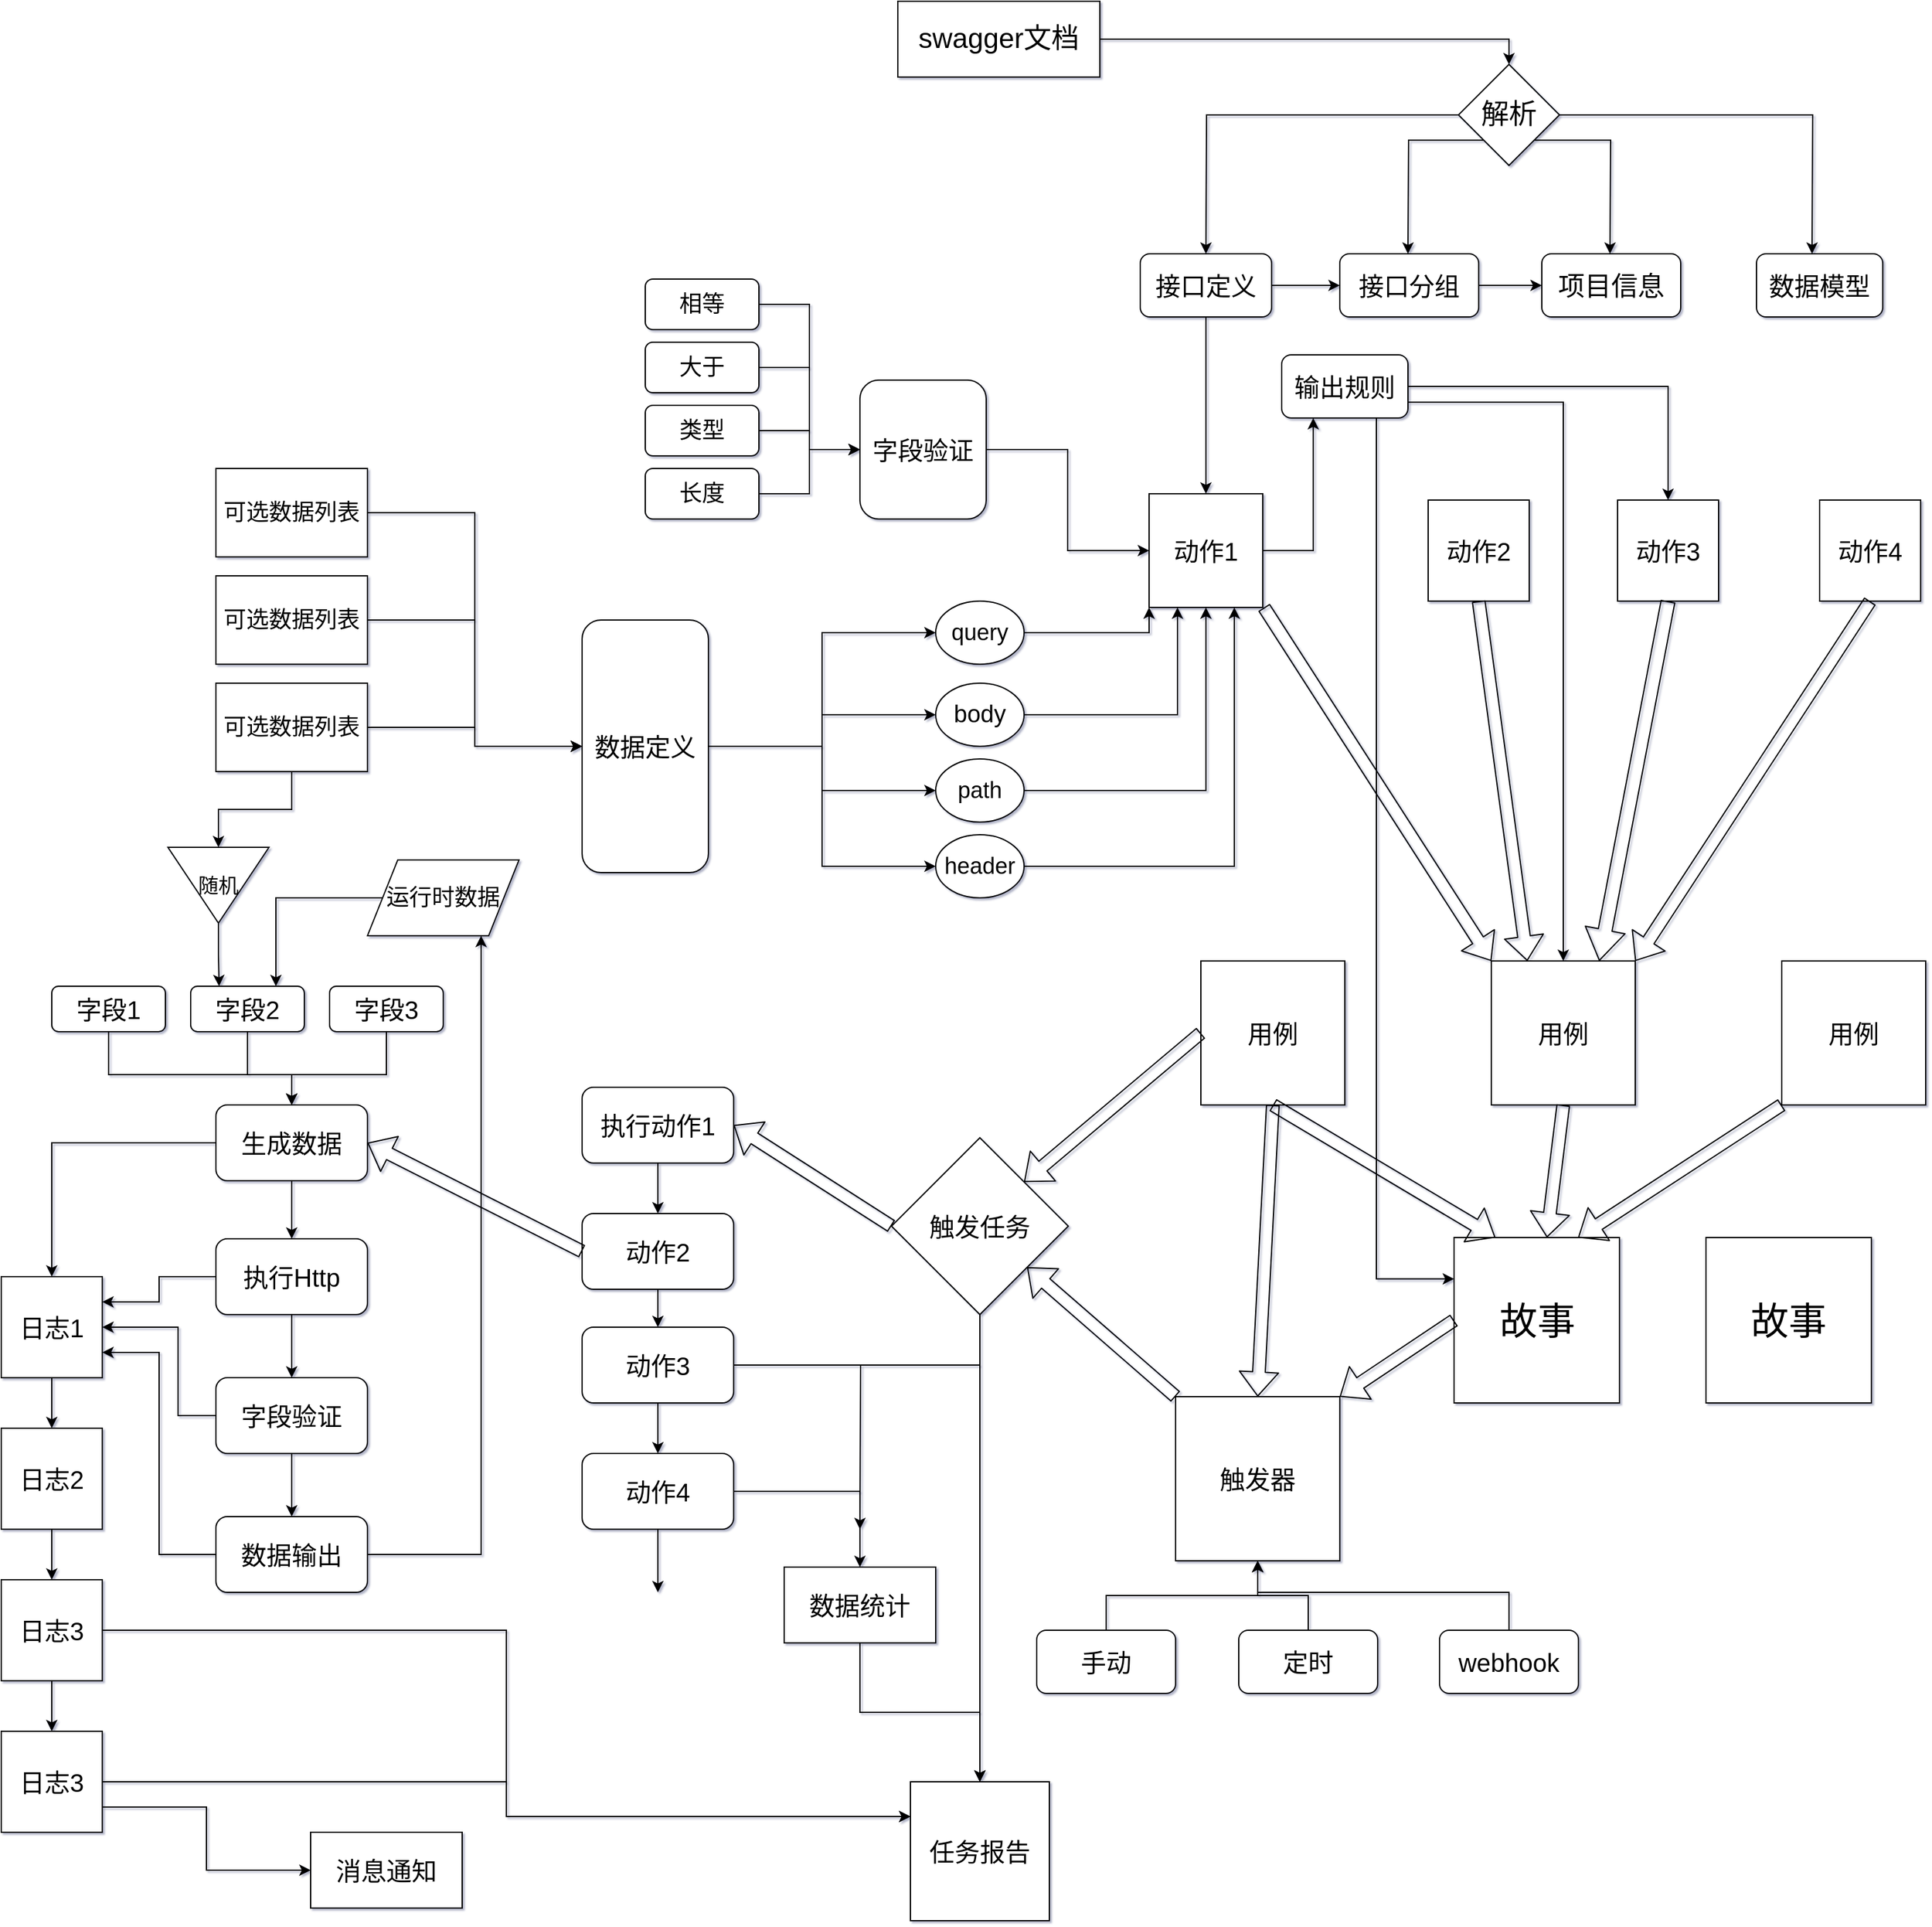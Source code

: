 <mxfile version="13.1.3">
    <diagram id="6hGFLwfOUW9BJ-s0fimq" name="Page-1">
        <mxGraphModel dx="2890" dy="1692" grid="0" gridSize="10" guides="1" tooltips="1" connect="1" arrows="1" fold="1" page="0" pageScale="1" pageWidth="827" pageHeight="1169" background="none" math="0" shadow="1">
            <root>
                <mxCell id="0"/>
                <mxCell id="1" parent="0"/>
                <mxCell id="5" style="edgeStyle=orthogonalEdgeStyle;rounded=0;orthogonalLoop=1;jettySize=auto;html=1;entryX=0.5;entryY=0;entryDx=0;entryDy=0;fontSize=22;" parent="1" source="2" target="3" edge="1">
                    <mxGeometry relative="1" as="geometry"/>
                </mxCell>
                <mxCell id="2" value="swagger文档" style="rounded=0;whiteSpace=wrap;html=1;fontSize=22;" parent="1" vertex="1">
                    <mxGeometry x="-70" y="190" width="160" height="60" as="geometry"/>
                </mxCell>
                <mxCell id="12" style="edgeStyle=orthogonalEdgeStyle;rounded=0;orthogonalLoop=1;jettySize=auto;html=1;" edge="1" parent="1" source="3">
                    <mxGeometry relative="1" as="geometry">
                        <mxPoint x="654" y="390" as="targetPoint"/>
                    </mxGeometry>
                </mxCell>
                <mxCell id="13" style="edgeStyle=orthogonalEdgeStyle;rounded=0;orthogonalLoop=1;jettySize=auto;html=1;" edge="1" parent="1" source="3">
                    <mxGeometry relative="1" as="geometry">
                        <mxPoint x="174" y="390" as="targetPoint"/>
                    </mxGeometry>
                </mxCell>
                <mxCell id="14" style="edgeStyle=orthogonalEdgeStyle;rounded=0;orthogonalLoop=1;jettySize=auto;html=1;exitX=0;exitY=1;exitDx=0;exitDy=0;" edge="1" parent="1" source="3">
                    <mxGeometry relative="1" as="geometry">
                        <mxPoint x="334" y="390" as="targetPoint"/>
                    </mxGeometry>
                </mxCell>
                <mxCell id="15" style="edgeStyle=orthogonalEdgeStyle;rounded=0;orthogonalLoop=1;jettySize=auto;html=1;exitX=1;exitY=1;exitDx=0;exitDy=0;" edge="1" parent="1" source="3">
                    <mxGeometry relative="1" as="geometry">
                        <mxPoint x="494" y="390" as="targetPoint"/>
                    </mxGeometry>
                </mxCell>
                <mxCell id="3" value="解析" style="rhombus;whiteSpace=wrap;html=1;fontSize=22;" parent="1" vertex="1">
                    <mxGeometry x="374" y="240" width="80" height="80" as="geometry"/>
                </mxCell>
                <mxCell id="45" style="edgeStyle=orthogonalEdgeStyle;rounded=0;orthogonalLoop=1;jettySize=auto;html=1;exitX=1;exitY=0.5;exitDx=0;exitDy=0;entryX=0;entryY=0.5;entryDx=0;entryDy=0;" edge="1" parent="1" source="16" target="40">
                    <mxGeometry relative="1" as="geometry"/>
                </mxCell>
                <mxCell id="16" value="接口分组" style="rounded=1;whiteSpace=wrap;html=1;fontSize=20;" vertex="1" parent="1">
                    <mxGeometry x="280" y="390" width="110" height="50" as="geometry"/>
                </mxCell>
                <mxCell id="24" style="edgeStyle=orthogonalEdgeStyle;rounded=0;orthogonalLoop=1;jettySize=auto;html=1;" edge="1" parent="1" source="17" target="23">
                    <mxGeometry relative="1" as="geometry"/>
                </mxCell>
                <mxCell id="44" style="edgeStyle=orthogonalEdgeStyle;rounded=0;orthogonalLoop=1;jettySize=auto;html=1;exitX=1;exitY=0.5;exitDx=0;exitDy=0;" edge="1" parent="1" source="17" target="16">
                    <mxGeometry relative="1" as="geometry"/>
                </mxCell>
                <mxCell id="17" value="接口定义" style="rounded=1;whiteSpace=wrap;html=1;fontSize=20;" vertex="1" parent="1">
                    <mxGeometry x="122" y="390" width="104" height="50" as="geometry"/>
                </mxCell>
                <mxCell id="18" value="数据模型" style="rounded=1;whiteSpace=wrap;html=1;fontSize=20;" vertex="1" parent="1">
                    <mxGeometry x="610" y="390" width="100" height="50" as="geometry"/>
                </mxCell>
                <mxCell id="36" style="edgeStyle=orthogonalEdgeStyle;rounded=0;orthogonalLoop=1;jettySize=auto;html=1;entryX=0;entryY=0.5;entryDx=0;entryDy=0;exitX=1;exitY=0.25;exitDx=0;exitDy=0;" edge="1" parent="1" source="20" target="27">
                    <mxGeometry relative="1" as="geometry">
                        <Array as="points">
                            <mxPoint x="-220" y="780"/>
                            <mxPoint x="-130" y="780"/>
                            <mxPoint x="-130" y="690"/>
                        </Array>
                    </mxGeometry>
                </mxCell>
                <mxCell id="37" style="edgeStyle=orthogonalEdgeStyle;rounded=0;orthogonalLoop=1;jettySize=auto;html=1;entryX=0;entryY=0.5;entryDx=0;entryDy=0;exitX=1;exitY=0.5;exitDx=0;exitDy=0;" edge="1" parent="1" source="20" target="28">
                    <mxGeometry relative="1" as="geometry"/>
                </mxCell>
                <mxCell id="38" style="edgeStyle=orthogonalEdgeStyle;rounded=0;orthogonalLoop=1;jettySize=auto;html=1;" edge="1" parent="1" source="20" target="29">
                    <mxGeometry relative="1" as="geometry"/>
                </mxCell>
                <mxCell id="39" style="edgeStyle=orthogonalEdgeStyle;rounded=0;orthogonalLoop=1;jettySize=auto;html=1;exitX=1;exitY=0.75;exitDx=0;exitDy=0;" edge="1" parent="1" source="20" target="30">
                    <mxGeometry relative="1" as="geometry">
                        <Array as="points">
                            <mxPoint x="-220" y="780"/>
                            <mxPoint x="-130" y="780"/>
                            <mxPoint x="-130" y="875"/>
                        </Array>
                    </mxGeometry>
                </mxCell>
                <mxCell id="20" value="数据定义" style="rounded=1;whiteSpace=wrap;html=1;fontSize=20;" vertex="1" parent="1">
                    <mxGeometry x="-320" y="680" width="100" height="200" as="geometry"/>
                </mxCell>
                <mxCell id="60" style="edgeStyle=orthogonalEdgeStyle;rounded=0;orthogonalLoop=1;jettySize=auto;html=1;entryX=0.5;entryY=0;entryDx=0;entryDy=0;strokeWidth=1;" edge="1" parent="1" source="21" target="48">
                    <mxGeometry relative="1" as="geometry"/>
                </mxCell>
                <mxCell id="62" style="edgeStyle=orthogonalEdgeStyle;rounded=0;orthogonalLoop=1;jettySize=auto;html=1;entryX=0.5;entryY=0;entryDx=0;entryDy=0;jumpSize=6;strokeWidth=1;exitX=1;exitY=0.75;exitDx=0;exitDy=0;" edge="1" parent="1" source="21" target="50">
                    <mxGeometry relative="1" as="geometry">
                        <mxPoint x="450" y="870" as="targetPoint"/>
                    </mxGeometry>
                </mxCell>
                <mxCell id="126" style="edgeStyle=orthogonalEdgeStyle;rounded=0;jumpSize=6;orthogonalLoop=1;jettySize=auto;html=1;strokeWidth=1;fontSize=14;entryX=0;entryY=0.25;entryDx=0;entryDy=0;exitX=0.75;exitY=1;exitDx=0;exitDy=0;" edge="1" parent="1" source="21" target="65">
                    <mxGeometry relative="1" as="geometry">
                        <mxPoint x="330" y="1190" as="targetPoint"/>
                    </mxGeometry>
                </mxCell>
                <mxCell id="21" value="输出规则" style="rounded=1;whiteSpace=wrap;html=1;fontSize=20;" vertex="1" parent="1">
                    <mxGeometry x="234" y="470" width="100" height="50" as="geometry"/>
                </mxCell>
                <mxCell id="25" style="edgeStyle=orthogonalEdgeStyle;rounded=0;orthogonalLoop=1;jettySize=auto;html=1;entryX=0;entryY=0.5;entryDx=0;entryDy=0;" edge="1" parent="1" source="22" target="23">
                    <mxGeometry relative="1" as="geometry"/>
                </mxCell>
                <mxCell id="22" value="字段验证" style="rounded=1;whiteSpace=wrap;html=1;fontSize=20;" vertex="1" parent="1">
                    <mxGeometry x="-100" y="490" width="100" height="110" as="geometry"/>
                </mxCell>
                <mxCell id="57" style="edgeStyle=orthogonalEdgeStyle;rounded=0;orthogonalLoop=1;jettySize=auto;html=1;entryX=0.25;entryY=1;entryDx=0;entryDy=0;" edge="1" parent="1" source="23" target="21">
                    <mxGeometry relative="1" as="geometry"/>
                </mxCell>
                <mxCell id="23" value="动作1" style="whiteSpace=wrap;html=1;aspect=fixed;fontSize=20;" vertex="1" parent="1">
                    <mxGeometry x="129" y="580" width="90" height="90" as="geometry"/>
                </mxCell>
                <mxCell id="31" style="edgeStyle=orthogonalEdgeStyle;rounded=0;orthogonalLoop=1;jettySize=auto;html=1;entryX=0;entryY=1;entryDx=0;entryDy=0;" edge="1" parent="1" source="27" target="23">
                    <mxGeometry relative="1" as="geometry"/>
                </mxCell>
                <mxCell id="27" value="query" style="ellipse;whiteSpace=wrap;html=1;fontSize=18;" vertex="1" parent="1">
                    <mxGeometry x="-40" y="665" width="70" height="50" as="geometry"/>
                </mxCell>
                <mxCell id="33" style="edgeStyle=orthogonalEdgeStyle;rounded=0;orthogonalLoop=1;jettySize=auto;html=1;entryX=0.25;entryY=1;entryDx=0;entryDy=0;" edge="1" parent="1" source="28" target="23">
                    <mxGeometry relative="1" as="geometry"/>
                </mxCell>
                <mxCell id="28" value="body" style="ellipse;whiteSpace=wrap;html=1;fontSize=19;" vertex="1" parent="1">
                    <mxGeometry x="-40" y="730" width="70" height="50" as="geometry"/>
                </mxCell>
                <mxCell id="34" style="edgeStyle=orthogonalEdgeStyle;rounded=0;orthogonalLoop=1;jettySize=auto;html=1;" edge="1" parent="1" source="29" target="23">
                    <mxGeometry relative="1" as="geometry">
                        <mxPoint x="180" y="670" as="targetPoint"/>
                    </mxGeometry>
                </mxCell>
                <mxCell id="29" value="path" style="ellipse;whiteSpace=wrap;html=1;fontSize=18;" vertex="1" parent="1">
                    <mxGeometry x="-40" y="790" width="70" height="50" as="geometry"/>
                </mxCell>
                <mxCell id="35" style="edgeStyle=orthogonalEdgeStyle;rounded=0;orthogonalLoop=1;jettySize=auto;html=1;entryX=0.75;entryY=1;entryDx=0;entryDy=0;" edge="1" parent="1" source="30" target="23">
                    <mxGeometry relative="1" as="geometry">
                        <mxPoint x="200" y="670" as="targetPoint"/>
                    </mxGeometry>
                </mxCell>
                <mxCell id="30" value="header" style="ellipse;whiteSpace=wrap;html=1;fontSize=18;" vertex="1" parent="1">
                    <mxGeometry x="-40" y="850" width="70" height="50" as="geometry"/>
                </mxCell>
                <mxCell id="40" value="项目信息" style="rounded=1;whiteSpace=wrap;html=1;fontSize=21;" vertex="1" parent="1">
                    <mxGeometry x="440" y="390" width="110" height="50" as="geometry"/>
                </mxCell>
                <mxCell id="47" value="动作2" style="whiteSpace=wrap;html=1;aspect=fixed;fontSize=20;" vertex="1" parent="1">
                    <mxGeometry x="350" y="585" width="80" height="80" as="geometry"/>
                </mxCell>
                <mxCell id="48" value="动作3" style="whiteSpace=wrap;html=1;aspect=fixed;fontSize=20;" vertex="1" parent="1">
                    <mxGeometry x="500" y="585" width="80" height="80" as="geometry"/>
                </mxCell>
                <mxCell id="49" value="动作4" style="whiteSpace=wrap;html=1;aspect=fixed;fontSize=20;" vertex="1" parent="1">
                    <mxGeometry x="660" y="585" width="80" height="80" as="geometry"/>
                </mxCell>
                <mxCell id="50" value="用例" style="whiteSpace=wrap;html=1;aspect=fixed;fontSize=20;" vertex="1" parent="1">
                    <mxGeometry x="400" y="950" width="114" height="114" as="geometry"/>
                </mxCell>
                <mxCell id="51" value="" style="shape=flexArrow;endArrow=classic;html=1;entryX=0;entryY=0;entryDx=0;entryDy=0;" edge="1" parent="1" target="50">
                    <mxGeometry width="50" height="50" relative="1" as="geometry">
                        <mxPoint x="220" y="670" as="sourcePoint"/>
                        <mxPoint x="400" y="800" as="targetPoint"/>
                    </mxGeometry>
                </mxCell>
                <mxCell id="52" value="" style="shape=flexArrow;endArrow=classic;html=1;entryX=0.25;entryY=0;entryDx=0;entryDy=0;exitX=0.5;exitY=1;exitDx=0;exitDy=0;" edge="1" parent="1" source="47" target="50">
                    <mxGeometry width="50" height="50" relative="1" as="geometry">
                        <mxPoint x="230" y="680" as="sourcePoint"/>
                        <mxPoint x="424" y="810" as="targetPoint"/>
                    </mxGeometry>
                </mxCell>
                <mxCell id="53" value="" style="shape=flexArrow;endArrow=classic;html=1;entryX=0.75;entryY=0;entryDx=0;entryDy=0;exitX=0.5;exitY=1;exitDx=0;exitDy=0;width=11;endSize=7.83;" edge="1" parent="1" source="48" target="50">
                    <mxGeometry width="50" height="50" relative="1" as="geometry">
                        <mxPoint x="240" y="690" as="sourcePoint"/>
                        <mxPoint x="434" y="820" as="targetPoint"/>
                    </mxGeometry>
                </mxCell>
                <mxCell id="54" value="" style="shape=flexArrow;endArrow=classic;html=1;exitX=0.5;exitY=1;exitDx=0;exitDy=0;entryX=1;entryY=0;entryDx=0;entryDy=0;" edge="1" parent="1" source="49" target="50">
                    <mxGeometry width="50" height="50" relative="1" as="geometry">
                        <mxPoint x="620" y="680" as="sourcePoint"/>
                        <mxPoint x="500" y="790" as="targetPoint"/>
                    </mxGeometry>
                </mxCell>
                <mxCell id="63" value="用例" style="whiteSpace=wrap;html=1;aspect=fixed;fontSize=20;" vertex="1" parent="1">
                    <mxGeometry x="170" y="950" width="114" height="114" as="geometry"/>
                </mxCell>
                <mxCell id="64" value="用例" style="whiteSpace=wrap;html=1;aspect=fixed;fontSize=20;" vertex="1" parent="1">
                    <mxGeometry x="630" y="950" width="114" height="114" as="geometry"/>
                </mxCell>
                <mxCell id="65" value="&lt;font style=&quot;font-size: 30px;&quot;&gt;故事&lt;/font&gt;" style="whiteSpace=wrap;html=1;aspect=fixed;fontSize=30;" vertex="1" parent="1">
                    <mxGeometry x="370.5" y="1169" width="131" height="131" as="geometry"/>
                </mxCell>
                <mxCell id="155" style="edgeStyle=orthogonalEdgeStyle;rounded=0;jumpSize=6;orthogonalLoop=1;jettySize=auto;html=1;entryX=0.5;entryY=0;entryDx=0;entryDy=0;strokeWidth=1;fontSize=20;" edge="1" parent="1" source="66" target="149">
                    <mxGeometry relative="1" as="geometry"/>
                </mxCell>
                <mxCell id="66" value="&lt;font style=&quot;font-size: 20px;&quot;&gt;触发任务&lt;/font&gt;" style="rhombus;whiteSpace=wrap;html=1;fontSize=20;align=center;horizontal=1;verticalAlign=middle;labelPosition=center;verticalLabelPosition=middle;" vertex="1" parent="1">
                    <mxGeometry x="-75" y="1090" width="140" height="140" as="geometry"/>
                </mxCell>
                <mxCell id="68" value="" style="shape=flexArrow;endArrow=classic;html=1;strokeWidth=1;fontSize=14;entryX=0.5;entryY=0;entryDx=0;entryDy=0;exitX=0.5;exitY=1;exitDx=0;exitDy=0;" edge="1" parent="1" source="63" target="157">
                    <mxGeometry width="50" height="50" relative="1" as="geometry">
                        <mxPoint x="130" y="1070" as="sourcePoint"/>
                        <mxPoint x="180" y="1020" as="targetPoint"/>
                    </mxGeometry>
                </mxCell>
                <mxCell id="69" value="" style="shape=flexArrow;endArrow=classic;html=1;strokeWidth=1;fontSize=14;entryX=1;entryY=0;entryDx=0;entryDy=0;exitX=0;exitY=0.5;exitDx=0;exitDy=0;" edge="1" parent="1" source="65" target="157">
                    <mxGeometry width="50" height="50" relative="1" as="geometry">
                        <mxPoint x="280" y="1260" as="sourcePoint"/>
                        <mxPoint x="110" y="1210" as="targetPoint"/>
                    </mxGeometry>
                </mxCell>
                <mxCell id="72" value="" style="shape=flexArrow;endArrow=classic;html=1;strokeWidth=1;fontSize=14;entryX=0.75;entryY=0;entryDx=0;entryDy=0;exitX=0;exitY=1;exitDx=0;exitDy=0;" edge="1" parent="1" source="64" target="65">
                    <mxGeometry width="50" height="50" relative="1" as="geometry">
                        <mxPoint x="600" y="1090" as="sourcePoint"/>
                        <mxPoint x="430" y="910" as="targetPoint"/>
                    </mxGeometry>
                </mxCell>
                <mxCell id="74" value="" style="shape=flexArrow;endArrow=classic;html=1;strokeWidth=1;fontSize=14;exitX=0.5;exitY=1;exitDx=0;exitDy=0;" edge="1" parent="1" source="50" target="65">
                    <mxGeometry width="50" height="50" relative="1" as="geometry">
                        <mxPoint x="640" y="1074" as="sourcePoint"/>
                        <mxPoint x="508.75" y="1179" as="targetPoint"/>
                    </mxGeometry>
                </mxCell>
                <mxCell id="75" value="" style="shape=flexArrow;endArrow=classic;html=1;strokeWidth=1;fontSize=14;exitX=0.5;exitY=1;exitDx=0;exitDy=0;entryX=0.25;entryY=0;entryDx=0;entryDy=0;" edge="1" parent="1" source="63" target="65">
                    <mxGeometry width="50" height="50" relative="1" as="geometry">
                        <mxPoint x="467" y="1074" as="sourcePoint"/>
                        <mxPoint x="466.449" y="1179" as="targetPoint"/>
                    </mxGeometry>
                </mxCell>
                <mxCell id="81" style="edgeStyle=orthogonalEdgeStyle;rounded=0;jumpSize=6;orthogonalLoop=1;jettySize=auto;html=1;entryX=0.5;entryY=0;entryDx=0;entryDy=0;strokeWidth=1;fontSize=14;" edge="1" parent="1" source="76" target="77">
                    <mxGeometry relative="1" as="geometry"/>
                </mxCell>
                <mxCell id="76" value="执行动作1" style="rounded=1;whiteSpace=wrap;html=1;fontSize=20;align=center;" vertex="1" parent="1">
                    <mxGeometry x="-320" y="1050" width="120" height="60" as="geometry"/>
                </mxCell>
                <mxCell id="82" style="edgeStyle=orthogonalEdgeStyle;rounded=0;jumpSize=6;orthogonalLoop=1;jettySize=auto;html=1;entryX=0.5;entryY=0;entryDx=0;entryDy=0;strokeWidth=1;fontSize=14;" edge="1" parent="1" source="77" target="78">
                    <mxGeometry relative="1" as="geometry"/>
                </mxCell>
                <mxCell id="77" value="动作2" style="rounded=1;whiteSpace=wrap;html=1;fontSize=20;align=center;" vertex="1" parent="1">
                    <mxGeometry x="-320" y="1150" width="120" height="60" as="geometry"/>
                </mxCell>
                <mxCell id="84" style="edgeStyle=orthogonalEdgeStyle;rounded=0;jumpSize=6;orthogonalLoop=1;jettySize=auto;html=1;entryX=0.5;entryY=0;entryDx=0;entryDy=0;strokeWidth=1;fontSize=14;" edge="1" parent="1" source="78" target="83">
                    <mxGeometry relative="1" as="geometry"/>
                </mxCell>
                <mxCell id="154" style="edgeStyle=orthogonalEdgeStyle;rounded=0;jumpSize=6;orthogonalLoop=1;jettySize=auto;html=1;strokeWidth=1;fontSize=20;" edge="1" parent="1" source="78">
                    <mxGeometry relative="1" as="geometry">
                        <mxPoint x="-100" y="1400" as="targetPoint"/>
                    </mxGeometry>
                </mxCell>
                <mxCell id="170" style="edgeStyle=orthogonalEdgeStyle;rounded=0;jumpSize=6;orthogonalLoop=1;jettySize=auto;html=1;entryX=0.5;entryY=0;entryDx=0;entryDy=0;strokeWidth=1;fontSize=20;" edge="1" parent="1" source="78" target="149">
                    <mxGeometry relative="1" as="geometry"/>
                </mxCell>
                <mxCell id="78" value="动作3" style="rounded=1;whiteSpace=wrap;html=1;fontSize=20;align=center;" vertex="1" parent="1">
                    <mxGeometry x="-320" y="1240" width="120" height="60" as="geometry"/>
                </mxCell>
                <mxCell id="134" value="" style="edgeStyle=orthogonalEdgeStyle;rounded=0;jumpSize=6;orthogonalLoop=1;jettySize=auto;html=1;strokeWidth=1;fontSize=14;" edge="1" parent="1" source="83">
                    <mxGeometry relative="1" as="geometry">
                        <mxPoint x="-260" y="1450" as="targetPoint"/>
                    </mxGeometry>
                </mxCell>
                <mxCell id="146" style="edgeStyle=orthogonalEdgeStyle;rounded=0;jumpSize=6;orthogonalLoop=1;jettySize=auto;html=1;entryX=0.5;entryY=0;entryDx=0;entryDy=0;strokeWidth=1;fontSize=20;" edge="1" parent="1" source="83" target="145">
                    <mxGeometry relative="1" as="geometry"/>
                </mxCell>
                <mxCell id="83" value="动作4" style="rounded=1;whiteSpace=wrap;html=1;fontSize=20;align=center;" vertex="1" parent="1">
                    <mxGeometry x="-320" y="1340" width="120" height="60" as="geometry"/>
                </mxCell>
                <mxCell id="86" value="" style="shape=flexArrow;endArrow=classic;html=1;strokeWidth=1;fontSize=14;entryX=1;entryY=0.5;entryDx=0;entryDy=0;exitX=0;exitY=0.5;exitDx=0;exitDy=0;" edge="1" parent="1" source="66" target="76">
                    <mxGeometry width="50" height="50" relative="1" as="geometry">
                        <mxPoint x="-125" y="1090" as="sourcePoint"/>
                        <mxPoint x="-75" y="1040" as="targetPoint"/>
                    </mxGeometry>
                </mxCell>
                <mxCell id="92" style="edgeStyle=orthogonalEdgeStyle;rounded=0;jumpSize=6;orthogonalLoop=1;jettySize=auto;html=1;entryX=0.5;entryY=0;entryDx=0;entryDy=0;strokeWidth=1;fontSize=20;" edge="1" parent="1" source="87" target="88">
                    <mxGeometry relative="1" as="geometry"/>
                </mxCell>
                <mxCell id="111" style="edgeStyle=orthogonalEdgeStyle;rounded=0;jumpSize=6;orthogonalLoop=1;jettySize=auto;html=1;entryX=0.5;entryY=0;entryDx=0;entryDy=0;strokeWidth=1;fontSize=14;" edge="1" parent="1" source="87" target="110">
                    <mxGeometry relative="1" as="geometry"/>
                </mxCell>
                <mxCell id="87" value="生成数据" style="rounded=1;whiteSpace=wrap;html=1;fontSize=20;align=center;" vertex="1" parent="1">
                    <mxGeometry x="-610" y="1064" width="120" height="60" as="geometry"/>
                </mxCell>
                <mxCell id="93" style="edgeStyle=orthogonalEdgeStyle;rounded=0;jumpSize=6;orthogonalLoop=1;jettySize=auto;html=1;entryX=0.5;entryY=0;entryDx=0;entryDy=0;strokeWidth=1;fontSize=14;" edge="1" parent="1" source="88" target="89">
                    <mxGeometry relative="1" as="geometry"/>
                </mxCell>
                <mxCell id="112" style="edgeStyle=orthogonalEdgeStyle;rounded=0;jumpSize=6;orthogonalLoop=1;jettySize=auto;html=1;entryX=1;entryY=0.25;entryDx=0;entryDy=0;strokeWidth=1;fontSize=14;" edge="1" parent="1" source="88" target="110">
                    <mxGeometry relative="1" as="geometry"/>
                </mxCell>
                <mxCell id="88" value="执行Http" style="rounded=1;whiteSpace=wrap;html=1;fontSize=20;align=center;" vertex="1" parent="1">
                    <mxGeometry x="-610" y="1170" width="120" height="60" as="geometry"/>
                </mxCell>
                <mxCell id="94" style="edgeStyle=orthogonalEdgeStyle;rounded=0;jumpSize=6;orthogonalLoop=1;jettySize=auto;html=1;entryX=0.5;entryY=0;entryDx=0;entryDy=0;strokeWidth=1;fontSize=14;" edge="1" parent="1" source="89" target="90">
                    <mxGeometry relative="1" as="geometry"/>
                </mxCell>
                <mxCell id="113" style="edgeStyle=orthogonalEdgeStyle;rounded=0;jumpSize=6;orthogonalLoop=1;jettySize=auto;html=1;entryX=1;entryY=0.5;entryDx=0;entryDy=0;strokeWidth=1;fontSize=14;" edge="1" parent="1" source="89" target="110">
                    <mxGeometry relative="1" as="geometry">
                        <Array as="points">
                            <mxPoint x="-640" y="1310"/>
                            <mxPoint x="-640" y="1240"/>
                        </Array>
                    </mxGeometry>
                </mxCell>
                <mxCell id="89" value="字段验证" style="rounded=1;whiteSpace=wrap;html=1;fontSize=20;align=center;" vertex="1" parent="1">
                    <mxGeometry x="-610" y="1280" width="120" height="60" as="geometry"/>
                </mxCell>
                <mxCell id="114" style="edgeStyle=orthogonalEdgeStyle;rounded=0;jumpSize=6;orthogonalLoop=1;jettySize=auto;html=1;entryX=1;entryY=0.75;entryDx=0;entryDy=0;strokeWidth=1;fontSize=14;" edge="1" parent="1" source="90" target="110">
                    <mxGeometry relative="1" as="geometry"/>
                </mxCell>
                <mxCell id="131" style="edgeStyle=orthogonalEdgeStyle;rounded=0;jumpSize=6;orthogonalLoop=1;jettySize=auto;html=1;entryX=0.75;entryY=1;entryDx=0;entryDy=0;strokeWidth=1;fontSize=14;exitX=1;exitY=0.5;exitDx=0;exitDy=0;" edge="1" parent="1" source="90" target="127">
                    <mxGeometry relative="1" as="geometry"/>
                </mxCell>
                <mxCell id="90" value="数据输出" style="rounded=1;whiteSpace=wrap;html=1;fontSize=20;align=center;" vertex="1" parent="1">
                    <mxGeometry x="-610" y="1390" width="120" height="60" as="geometry"/>
                </mxCell>
                <mxCell id="91" value="" style="shape=flexArrow;endArrow=classic;html=1;strokeWidth=1;fontSize=14;exitX=0;exitY=0.5;exitDx=0;exitDy=0;entryX=1;entryY=0.5;entryDx=0;entryDy=0;" edge="1" parent="1" source="77" target="87">
                    <mxGeometry width="50" height="50" relative="1" as="geometry">
                        <mxPoint x="-440" y="1180" as="sourcePoint"/>
                        <mxPoint x="-390" y="1130" as="targetPoint"/>
                    </mxGeometry>
                </mxCell>
                <mxCell id="98" style="edgeStyle=orthogonalEdgeStyle;rounded=0;jumpSize=6;orthogonalLoop=1;jettySize=auto;html=1;entryX=0.25;entryY=0;entryDx=0;entryDy=0;strokeWidth=1;fontSize=14;" edge="1" parent="1" source="95" target="104">
                    <mxGeometry relative="1" as="geometry"/>
                </mxCell>
                <mxCell id="95" value="随机" style="triangle;whiteSpace=wrap;html=1;fontSize=16;align=center;rotation=90;horizontal=0;" vertex="1" parent="1">
                    <mxGeometry x="-638" y="850" width="60" height="80" as="geometry"/>
                </mxCell>
                <mxCell id="97" style="edgeStyle=orthogonalEdgeStyle;rounded=0;jumpSize=6;orthogonalLoop=1;jettySize=auto;html=1;entryX=0;entryY=0.5;entryDx=0;entryDy=0;strokeWidth=1;fontSize=14;" edge="1" parent="1" source="96" target="95">
                    <mxGeometry relative="1" as="geometry"/>
                </mxCell>
                <mxCell id="101" style="edgeStyle=orthogonalEdgeStyle;rounded=0;jumpSize=6;orthogonalLoop=1;jettySize=auto;html=1;entryX=0;entryY=0.5;entryDx=0;entryDy=0;strokeWidth=1;fontSize=14;" edge="1" parent="1" source="96" target="20">
                    <mxGeometry relative="1" as="geometry"/>
                </mxCell>
                <mxCell id="96" value="可选数据列表" style="rounded=0;whiteSpace=wrap;html=1;fontSize=18;align=center;" vertex="1" parent="1">
                    <mxGeometry x="-610" y="730" width="120" height="70" as="geometry"/>
                </mxCell>
                <mxCell id="100" style="edgeStyle=orthogonalEdgeStyle;rounded=0;jumpSize=6;orthogonalLoop=1;jettySize=auto;html=1;entryX=0;entryY=0.5;entryDx=0;entryDy=0;strokeWidth=1;fontSize=14;" edge="1" parent="1" source="99" target="20">
                    <mxGeometry relative="1" as="geometry"/>
                </mxCell>
                <mxCell id="99" value="可选数据列表" style="rounded=0;whiteSpace=wrap;html=1;fontSize=18;align=center;" vertex="1" parent="1">
                    <mxGeometry x="-610" y="645" width="120" height="70" as="geometry"/>
                </mxCell>
                <mxCell id="103" style="edgeStyle=orthogonalEdgeStyle;rounded=0;jumpSize=6;orthogonalLoop=1;jettySize=auto;html=1;entryX=0;entryY=0.5;entryDx=0;entryDy=0;strokeWidth=1;fontSize=14;" edge="1" parent="1" source="102" target="20">
                    <mxGeometry relative="1" as="geometry"/>
                </mxCell>
                <mxCell id="102" value="可选数据列表" style="rounded=0;whiteSpace=wrap;html=1;fontSize=18;align=center;" vertex="1" parent="1">
                    <mxGeometry x="-610" y="560" width="120" height="70" as="geometry"/>
                </mxCell>
                <mxCell id="105" style="edgeStyle=orthogonalEdgeStyle;rounded=0;jumpSize=6;orthogonalLoop=1;jettySize=auto;html=1;entryX=0.5;entryY=0;entryDx=0;entryDy=0;strokeWidth=1;fontSize=14;" edge="1" parent="1" source="104" target="87">
                    <mxGeometry relative="1" as="geometry">
                        <Array as="points">
                            <mxPoint x="-585" y="1040"/>
                            <mxPoint x="-550" y="1040"/>
                        </Array>
                    </mxGeometry>
                </mxCell>
                <mxCell id="104" value="字段2" style="rounded=1;whiteSpace=wrap;html=1;fontSize=20;align=center;" vertex="1" parent="1">
                    <mxGeometry x="-630" y="970" width="90" height="36" as="geometry"/>
                </mxCell>
                <mxCell id="109" style="edgeStyle=orthogonalEdgeStyle;rounded=0;jumpSize=6;orthogonalLoop=1;jettySize=auto;html=1;entryX=0.5;entryY=0;entryDx=0;entryDy=0;strokeWidth=1;fontSize=14;" edge="1" parent="1" source="106" target="87">
                    <mxGeometry relative="1" as="geometry">
                        <Array as="points">
                            <mxPoint x="-475" y="1040"/>
                            <mxPoint x="-550" y="1040"/>
                        </Array>
                    </mxGeometry>
                </mxCell>
                <mxCell id="106" value="字段3" style="rounded=1;whiteSpace=wrap;html=1;fontSize=20;align=center;" vertex="1" parent="1">
                    <mxGeometry x="-520" y="970" width="90" height="36" as="geometry"/>
                </mxCell>
                <mxCell id="108" style="edgeStyle=orthogonalEdgeStyle;rounded=0;jumpSize=6;orthogonalLoop=1;jettySize=auto;html=1;entryX=0.5;entryY=0;entryDx=0;entryDy=0;strokeWidth=1;fontSize=14;" edge="1" parent="1" source="107" target="87">
                    <mxGeometry relative="1" as="geometry">
                        <Array as="points">
                            <mxPoint x="-695" y="1040"/>
                            <mxPoint x="-550" y="1040"/>
                        </Array>
                    </mxGeometry>
                </mxCell>
                <mxCell id="107" value="字段1" style="rounded=1;whiteSpace=wrap;html=1;fontSize=20;align=center;" vertex="1" parent="1">
                    <mxGeometry x="-740" y="970" width="90" height="36" as="geometry"/>
                </mxCell>
                <mxCell id="132" value="" style="edgeStyle=orthogonalEdgeStyle;rounded=0;jumpSize=6;orthogonalLoop=1;jettySize=auto;html=1;strokeWidth=1;fontSize=14;" edge="1" parent="1" source="110" target="115">
                    <mxGeometry relative="1" as="geometry"/>
                </mxCell>
                <mxCell id="110" value="日志1" style="whiteSpace=wrap;html=1;aspect=fixed;fontSize=20;align=center;" vertex="1" parent="1">
                    <mxGeometry x="-780" y="1200" width="80" height="80" as="geometry"/>
                </mxCell>
                <mxCell id="137" value="" style="edgeStyle=orthogonalEdgeStyle;rounded=0;jumpSize=6;orthogonalLoop=1;jettySize=auto;html=1;strokeWidth=1;fontSize=14;" edge="1" parent="1" source="115" target="116">
                    <mxGeometry relative="1" as="geometry"/>
                </mxCell>
                <mxCell id="115" value="日志2" style="whiteSpace=wrap;html=1;aspect=fixed;fontSize=20;align=center;" vertex="1" parent="1">
                    <mxGeometry x="-780" y="1320" width="80" height="80" as="geometry"/>
                </mxCell>
                <mxCell id="141" value="" style="edgeStyle=orthogonalEdgeStyle;rounded=0;jumpSize=6;orthogonalLoop=1;jettySize=auto;html=1;strokeWidth=1;fontSize=20;" edge="1" parent="1" source="116" target="140">
                    <mxGeometry relative="1" as="geometry"/>
                </mxCell>
                <mxCell id="152" style="edgeStyle=orthogonalEdgeStyle;rounded=0;jumpSize=6;orthogonalLoop=1;jettySize=auto;html=1;entryX=0;entryY=0.25;entryDx=0;entryDy=0;strokeWidth=1;fontSize=20;" edge="1" parent="1" source="116" target="149">
                    <mxGeometry relative="1" as="geometry"/>
                </mxCell>
                <mxCell id="116" value="日志3" style="whiteSpace=wrap;html=1;aspect=fixed;fontSize=20;align=center;" vertex="1" parent="1">
                    <mxGeometry x="-780" y="1440" width="80" height="80" as="geometry"/>
                </mxCell>
                <mxCell id="148" value="" style="edgeStyle=orthogonalEdgeStyle;rounded=0;jumpSize=6;orthogonalLoop=1;jettySize=auto;html=1;strokeWidth=1;fontSize=20;entryX=0;entryY=0.5;entryDx=0;entryDy=0;exitX=1;exitY=0.75;exitDx=0;exitDy=0;" edge="1" parent="1" source="140" target="144">
                    <mxGeometry relative="1" as="geometry">
                        <mxPoint x="-620" y="1600" as="targetPoint"/>
                    </mxGeometry>
                </mxCell>
                <mxCell id="151" style="edgeStyle=orthogonalEdgeStyle;rounded=0;jumpSize=6;orthogonalLoop=1;jettySize=auto;html=1;entryX=0;entryY=0.25;entryDx=0;entryDy=0;strokeWidth=1;fontSize=20;" edge="1" parent="1" source="140" target="149">
                    <mxGeometry relative="1" as="geometry"/>
                </mxCell>
                <mxCell id="140" value="日志3" style="whiteSpace=wrap;html=1;aspect=fixed;fontSize=20;align=center;" vertex="1" parent="1">
                    <mxGeometry x="-780" y="1560" width="80" height="80" as="geometry"/>
                </mxCell>
                <mxCell id="118" style="edgeStyle=orthogonalEdgeStyle;rounded=0;jumpSize=6;orthogonalLoop=1;jettySize=auto;html=1;entryX=0;entryY=0.5;entryDx=0;entryDy=0;strokeWidth=1;fontSize=14;" edge="1" parent="1" source="117" target="22">
                    <mxGeometry relative="1" as="geometry"/>
                </mxCell>
                <mxCell id="117" value="长度" style="rounded=1;whiteSpace=wrap;html=1;fontSize=18;align=center;" vertex="1" parent="1">
                    <mxGeometry x="-270" y="560" width="90" height="40" as="geometry"/>
                </mxCell>
                <mxCell id="120" style="edgeStyle=orthogonalEdgeStyle;rounded=0;jumpSize=6;orthogonalLoop=1;jettySize=auto;html=1;strokeWidth=1;fontSize=14;" edge="1" parent="1" source="119" target="22">
                    <mxGeometry relative="1" as="geometry"/>
                </mxCell>
                <mxCell id="119" value="类型" style="rounded=1;whiteSpace=wrap;html=1;fontSize=18;align=center;" vertex="1" parent="1">
                    <mxGeometry x="-270" y="510" width="90" height="40" as="geometry"/>
                </mxCell>
                <mxCell id="123" style="edgeStyle=orthogonalEdgeStyle;rounded=0;jumpSize=6;orthogonalLoop=1;jettySize=auto;html=1;entryX=0;entryY=0.5;entryDx=0;entryDy=0;strokeWidth=1;fontSize=14;" edge="1" parent="1" source="122" target="22">
                    <mxGeometry relative="1" as="geometry"/>
                </mxCell>
                <mxCell id="122" value="大于" style="rounded=1;whiteSpace=wrap;html=1;fontSize=18;align=center;" vertex="1" parent="1">
                    <mxGeometry x="-270" y="460" width="90" height="40" as="geometry"/>
                </mxCell>
                <mxCell id="125" style="edgeStyle=orthogonalEdgeStyle;rounded=0;jumpSize=6;orthogonalLoop=1;jettySize=auto;html=1;entryX=0;entryY=0.5;entryDx=0;entryDy=0;strokeWidth=1;fontSize=14;" edge="1" parent="1" source="124" target="22">
                    <mxGeometry relative="1" as="geometry"/>
                </mxCell>
                <mxCell id="124" value="相等" style="rounded=1;whiteSpace=wrap;html=1;fontSize=18;align=center;" vertex="1" parent="1">
                    <mxGeometry x="-270" y="410" width="90" height="40" as="geometry"/>
                </mxCell>
                <mxCell id="128" style="edgeStyle=orthogonalEdgeStyle;rounded=0;jumpSize=6;orthogonalLoop=1;jettySize=auto;html=1;entryX=0.75;entryY=0;entryDx=0;entryDy=0;strokeWidth=1;fontSize=14;" edge="1" parent="1" source="127" target="104">
                    <mxGeometry relative="1" as="geometry"/>
                </mxCell>
                <mxCell id="127" value="运行时数据" style="shape=parallelogram;perimeter=parallelogramPerimeter;whiteSpace=wrap;html=1;fontSize=18;align=center;" vertex="1" parent="1">
                    <mxGeometry x="-490" y="870" width="120" height="60" as="geometry"/>
                </mxCell>
                <mxCell id="144" value="消息通知" style="rounded=0;whiteSpace=wrap;html=1;fontSize=20;align=center;" vertex="1" parent="1">
                    <mxGeometry x="-535" y="1640" width="120" height="60" as="geometry"/>
                </mxCell>
                <mxCell id="150" style="edgeStyle=orthogonalEdgeStyle;rounded=0;jumpSize=6;orthogonalLoop=1;jettySize=auto;html=1;entryX=0.5;entryY=0;entryDx=0;entryDy=0;strokeWidth=1;fontSize=20;" edge="1" parent="1" source="145" target="149">
                    <mxGeometry relative="1" as="geometry"/>
                </mxCell>
                <mxCell id="145" value="数据统计" style="rounded=0;whiteSpace=wrap;html=1;fontSize=20;align=center;" vertex="1" parent="1">
                    <mxGeometry x="-160" y="1430" width="120" height="60" as="geometry"/>
                </mxCell>
                <mxCell id="149" value="任务报告" style="whiteSpace=wrap;html=1;aspect=fixed;fontSize=20;align=center;" vertex="1" parent="1">
                    <mxGeometry x="-60" y="1600" width="110" height="110" as="geometry"/>
                </mxCell>
                <mxCell id="156" value="&lt;font style=&quot;font-size: 30px;&quot;&gt;故事&lt;/font&gt;" style="whiteSpace=wrap;html=1;aspect=fixed;fontSize=30;" vertex="1" parent="1">
                    <mxGeometry x="570" y="1169" width="131" height="131" as="geometry"/>
                </mxCell>
                <mxCell id="157" value="触发器" style="whiteSpace=wrap;html=1;aspect=fixed;fontSize=20;align=center;" vertex="1" parent="1">
                    <mxGeometry x="150" y="1295" width="130" height="130" as="geometry"/>
                </mxCell>
                <mxCell id="159" value="" style="shape=flexArrow;endArrow=classic;html=1;strokeWidth=1;fontSize=20;exitX=0;exitY=0;exitDx=0;exitDy=0;" edge="1" parent="1" source="157" target="66">
                    <mxGeometry width="50" height="50" relative="1" as="geometry">
                        <mxPoint x="70" y="1280" as="sourcePoint"/>
                        <mxPoint x="120" y="1230" as="targetPoint"/>
                    </mxGeometry>
                </mxCell>
                <mxCell id="160" value="" style="shape=flexArrow;endArrow=classic;html=1;strokeWidth=1;fontSize=20;entryX=1;entryY=0;entryDx=0;entryDy=0;exitX=0;exitY=0.5;exitDx=0;exitDy=0;" edge="1" parent="1" source="63" target="66">
                    <mxGeometry width="50" height="50" relative="1" as="geometry">
                        <mxPoint x="72" y="1032" as="sourcePoint"/>
                        <mxPoint x="122" y="982" as="targetPoint"/>
                    </mxGeometry>
                </mxCell>
                <mxCell id="165" value="" style="edgeStyle=orthogonalEdgeStyle;rounded=0;jumpSize=6;orthogonalLoop=1;jettySize=auto;html=1;strokeWidth=1;fontSize=20;" edge="1" parent="1" source="162" target="157">
                    <mxGeometry relative="1" as="geometry"/>
                </mxCell>
                <mxCell id="162" value="手动" style="rounded=1;whiteSpace=wrap;html=1;fontSize=20;align=center;" vertex="1" parent="1">
                    <mxGeometry x="40" y="1480" width="110" height="50" as="geometry"/>
                </mxCell>
                <mxCell id="168" style="edgeStyle=orthogonalEdgeStyle;rounded=0;jumpSize=6;orthogonalLoop=1;jettySize=auto;html=1;strokeWidth=1;fontSize=20;entryX=0.5;entryY=1;entryDx=0;entryDy=0;" edge="1" parent="1" source="163" target="157">
                    <mxGeometry relative="1" as="geometry">
                        <mxPoint x="240" y="1450" as="targetPoint"/>
                    </mxGeometry>
                </mxCell>
                <mxCell id="163" value="定时" style="rounded=1;whiteSpace=wrap;html=1;fontSize=20;align=center;" vertex="1" parent="1">
                    <mxGeometry x="200" y="1480" width="110" height="50" as="geometry"/>
                </mxCell>
                <mxCell id="169" style="edgeStyle=orthogonalEdgeStyle;rounded=0;jumpSize=6;orthogonalLoop=1;jettySize=auto;html=1;entryX=0.5;entryY=1;entryDx=0;entryDy=0;strokeWidth=1;fontSize=20;" edge="1" parent="1" source="164" target="157">
                    <mxGeometry relative="1" as="geometry">
                        <Array as="points">
                            <mxPoint x="414" y="1450"/>
                            <mxPoint x="215" y="1450"/>
                        </Array>
                    </mxGeometry>
                </mxCell>
                <mxCell id="164" value="webhook" style="rounded=1;whiteSpace=wrap;html=1;fontSize=20;align=center;" vertex="1" parent="1">
                    <mxGeometry x="359" y="1480" width="110" height="50" as="geometry"/>
                </mxCell>
            </root>
        </mxGraphModel>
    </diagram>
</mxfile>